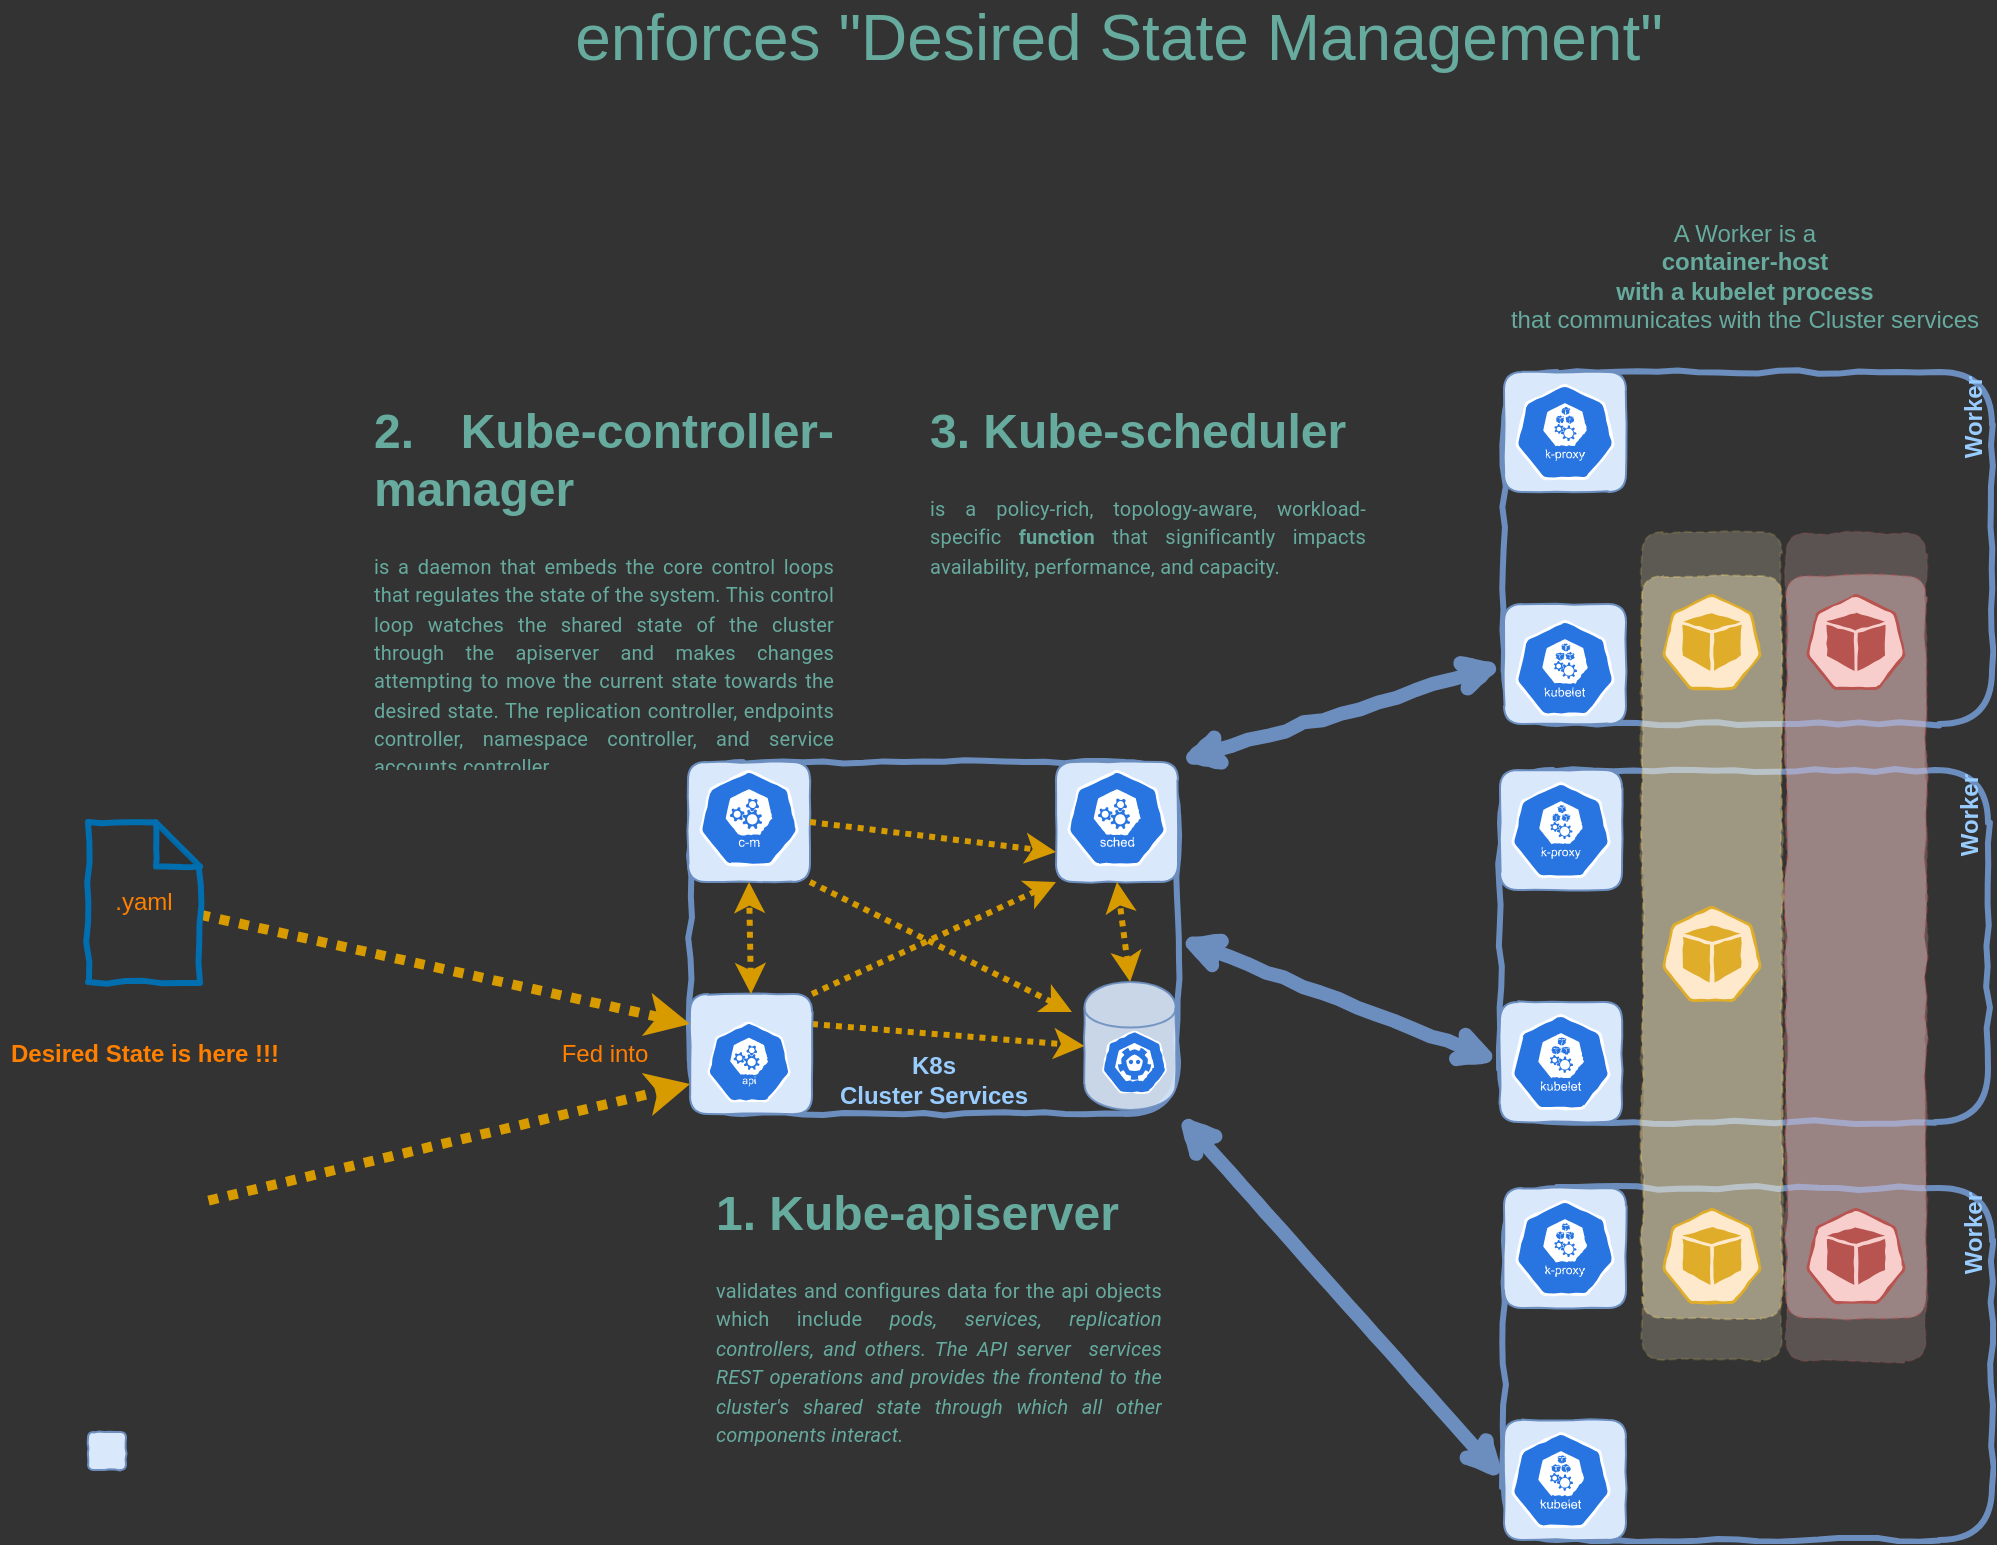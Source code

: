 <mxfile version="12.8.8" type="github">
  <diagram id="sylalVcgzMzVZW4ac6Ib" name="Page-1">
    <mxGraphModel dx="1557" dy="823" grid="0" gridSize="10" guides="1" tooltips="1" connect="1" arrows="1" fold="1" page="1" pageScale="1" pageWidth="1100" pageHeight="850" background="#333333" math="0" shadow="0">
      <root>
        <mxCell id="0" />
        <mxCell id="1" parent="0" />
        <mxCell id="zhEII75TTDP8HIT-S5k--99" value="" style="rounded=1;whiteSpace=wrap;html=1;comic=1;strokeColor=#b85450;strokeWidth=1;fillColor=#f8cecc;dashed=1;opacity=20;" vertex="1" parent="1">
          <mxGeometry x="919" y="278.5" width="70" height="414" as="geometry" />
        </mxCell>
        <mxCell id="zhEII75TTDP8HIT-S5k--10" value="&lt;b&gt;Worker&lt;/b&gt;" style="rounded=1;whiteSpace=wrap;html=1;comic=1;strokeWidth=3;fillColor=none;strokeColor=#6c8ebf;verticalAlign=bottom;align=right;fontColor=#99CCFF;horizontal=0;" vertex="1" parent="1">
          <mxGeometry x="778" y="606" width="244" height="176" as="geometry" />
        </mxCell>
        <mxCell id="zhEII75TTDP8HIT-S5k--9" value="&lt;b&gt;Worker&lt;/b&gt;" style="rounded=1;whiteSpace=wrap;html=1;comic=1;strokeWidth=3;fillColor=none;strokeColor=#6c8ebf;verticalAlign=bottom;align=right;fontColor=#99CCFF;horizontal=0;" vertex="1" parent="1">
          <mxGeometry x="776" y="397" width="244" height="176" as="geometry" />
        </mxCell>
        <mxCell id="zhEII75TTDP8HIT-S5k--1" value="&lt;b&gt;Worker&lt;/b&gt;" style="rounded=1;whiteSpace=wrap;html=1;comic=1;strokeWidth=3;fillColor=none;strokeColor=#6c8ebf;verticalAlign=bottom;align=right;fontColor=#99CCFF;horizontal=0;" vertex="1" parent="1">
          <mxGeometry x="778" y="198" width="244" height="176" as="geometry" />
        </mxCell>
        <mxCell id="zhEII75TTDP8HIT-S5k--40" value="" style="rounded=1;whiteSpace=wrap;html=1;comic=1;strokeColor=#d6b656;strokeWidth=1;fillColor=#fff2cc;dashed=1;opacity=40;" vertex="1" parent="1">
          <mxGeometry x="847" y="300" width="70" height="371" as="geometry" />
        </mxCell>
        <mxCell id="zhEII75TTDP8HIT-S5k--41" value="" style="rounded=1;whiteSpace=wrap;html=1;comic=1;strokeColor=#b85450;strokeWidth=1;fillColor=#f8cecc;dashed=1;opacity=40;" vertex="1" parent="1">
          <mxGeometry x="919" y="300" width="70" height="371" as="geometry" />
        </mxCell>
        <mxCell id="zhEII75TTDP8HIT-S5k--39" value="" style="rounded=1;whiteSpace=wrap;html=1;comic=1;strokeColor=#6c8ebf;strokeWidth=1;fillColor=#dae8fc;" vertex="1" parent="1">
          <mxGeometry x="778" y="722" width="61" height="60" as="geometry" />
        </mxCell>
        <mxCell id="zhEII75TTDP8HIT-S5k--38" value="" style="rounded=1;whiteSpace=wrap;html=1;comic=1;strokeColor=#6c8ebf;strokeWidth=1;fillColor=#dae8fc;" vertex="1" parent="1">
          <mxGeometry x="778" y="314" width="61" height="60" as="geometry" />
        </mxCell>
        <mxCell id="zhEII75TTDP8HIT-S5k--35" value="" style="rounded=1;whiteSpace=wrap;html=1;comic=1;strokeColor=#6c8ebf;strokeWidth=1;fillColor=#dae8fc;" vertex="1" parent="1">
          <mxGeometry x="776" y="513" width="61" height="60" as="geometry" />
        </mxCell>
        <mxCell id="zhEII75TTDP8HIT-S5k--4" value="&lt;b&gt;K8s &lt;br&gt;Cluster Services&lt;/b&gt;" style="rounded=1;whiteSpace=wrap;html=1;comic=1;strokeWidth=3;fillColor=none;strokeColor=#6c8ebf;fontColor=#99CCFF;verticalAlign=bottom;horizontal=1;align=center;" vertex="1" parent="1">
          <mxGeometry x="371" y="393" width="244" height="176" as="geometry" />
        </mxCell>
        <mxCell id="zhEII75TTDP8HIT-S5k--34" value="" style="rounded=1;whiteSpace=wrap;html=1;comic=1;strokeColor=#6c8ebf;strokeWidth=1;fillColor=#dae8fc;" vertex="1" parent="1">
          <mxGeometry x="554" y="393" width="61" height="60" as="geometry" />
        </mxCell>
        <mxCell id="zhEII75TTDP8HIT-S5k--7" value="" style="rounded=0;orthogonalLoop=1;jettySize=auto;html=1;entryX=0;entryY=0.25;entryDx=0;entryDy=0;fillColor=#ffe6cc;strokeColor=#d79b00;strokeWidth=5;dashed=1;dashPattern=1 1;" edge="1" parent="1" source="zhEII75TTDP8HIT-S5k--5" target="zhEII75TTDP8HIT-S5k--102">
          <mxGeometry relative="1" as="geometry">
            <mxPoint x="339" y="495" as="targetPoint" />
          </mxGeometry>
        </mxCell>
        <mxCell id="zhEII75TTDP8HIT-S5k--58" value="Fed into" style="text;html=1;align=center;verticalAlign=middle;resizable=0;points=[];labelBackgroundColor=none;fontColor=#FF8000;" vertex="1" connectable="0" parent="zhEII75TTDP8HIT-S5k--7">
          <mxGeometry x="-0.288" y="-2" relative="1" as="geometry">
            <mxPoint x="114.59" y="48.09" as="offset" />
          </mxGeometry>
        </mxCell>
        <mxCell id="zhEII75TTDP8HIT-S5k--5" value="&lt;font color=&quot;#ff8000&quot;&gt;.yaml&lt;/font&gt;" style="shape=note;whiteSpace=wrap;html=1;backgroundOutline=1;darkOpacity=0.05;comic=1;strokeWidth=3;fillColor=none;strokeColor=#006EAF;size=22;fontColor=#ffffff;" vertex="1" parent="1">
          <mxGeometry x="70" y="423.25" width="56" height="79.75" as="geometry" />
        </mxCell>
        <mxCell id="zhEII75TTDP8HIT-S5k--22" value="" style="edgeStyle=none;rounded=0;orthogonalLoop=1;jettySize=auto;html=1;strokeWidth=7;entryX=0;entryY=0.5;entryDx=0;entryDy=0;strokeColor=#6c8ebf;startArrow=classic;startFill=1;fillColor=#dae8fc;comic=1;" edge="1" parent="1" target="zhEII75TTDP8HIT-S5k--38">
          <mxGeometry relative="1" as="geometry">
            <mxPoint x="615" y="393" as="sourcePoint" />
            <mxPoint x="757" y="278" as="targetPoint" />
          </mxGeometry>
        </mxCell>
        <mxCell id="zhEII75TTDP8HIT-S5k--12" value="" style="html=1;dashed=0;whitespace=wrap;fillColor=#2875E2;strokeColor=#ffffff;points=[[0.005,0.63,0],[0.1,0.2,0],[0.9,0.2,0],[0.5,0,0],[0.995,0.63,0],[0.72,0.99,0],[0.5,1,0],[0.28,0.99,0]];shape=mxgraph.kubernetes.icon;prIcon=sched;comic=1;" vertex="1" parent="1">
          <mxGeometry x="559.5" y="397" width="50" height="48" as="geometry" />
        </mxCell>
        <mxCell id="zhEII75TTDP8HIT-S5k--14" value="" style="html=1;dashed=0;whitespace=wrap;fillColor=#2875E2;strokeColor=#ffffff;points=[[0.005,0.63,0],[0.1,0.2,0],[0.9,0.2,0],[0.5,0,0],[0.995,0.63,0],[0.72,0.99,0],[0.5,1,0],[0.28,0.99,0]];shape=mxgraph.kubernetes.icon;prIcon=kubelet;comic=1;" vertex="1" parent="1">
          <mxGeometry x="783.5" y="322" width="50" height="48" as="geometry" />
        </mxCell>
        <mxCell id="zhEII75TTDP8HIT-S5k--15" value="" style="html=1;dashed=0;whitespace=wrap;fillColor=#2875E2;strokeColor=#ffffff;points=[[0.005,0.63,0],[0.1,0.2,0],[0.9,0.2,0],[0.5,0,0],[0.995,0.63,0],[0.72,0.99,0],[0.5,1,0],[0.28,0.99,0]];shape=mxgraph.kubernetes.icon;prIcon=kubelet;comic=1;" vertex="1" parent="1">
          <mxGeometry x="781.5" y="519" width="50" height="48" as="geometry" />
        </mxCell>
        <mxCell id="zhEII75TTDP8HIT-S5k--24" value="" style="html=1;dashed=0;whitespace=wrap;fillColor=#2875E2;strokeColor=#ffffff;points=[[0.005,0.63,0],[0.1,0.2,0],[0.9,0.2,0],[0.5,0,0],[0.995,0.63,0],[0.72,0.99,0],[0.5,1,0],[0.28,0.99,0]];shape=mxgraph.kubernetes.icon;prIcon=kubelet;comic=1;" vertex="1" parent="1">
          <mxGeometry x="781.5" y="728" width="50" height="48" as="geometry" />
        </mxCell>
        <mxCell id="zhEII75TTDP8HIT-S5k--29" value="" style="html=1;dashed=0;whitespace=wrap;fillColor=#f8cecc;strokeColor=#b85450;points=[[0.005,0.63,0],[0.1,0.2,0],[0.9,0.2,0],[0.5,0,0],[0.995,0.63,0],[0.72,0.99,0],[0.5,1,0],[0.28,0.99,0]];shape=mxgraph.kubernetes.icon;prIcon=pod;comic=1;" vertex="1" parent="1">
          <mxGeometry x="929" y="309" width="50" height="48" as="geometry" />
        </mxCell>
        <mxCell id="zhEII75TTDP8HIT-S5k--30" value="" style="html=1;dashed=0;whitespace=wrap;fillColor=#f8cecc;strokeColor=#b85450;points=[[0.005,0.63,0],[0.1,0.2,0],[0.9,0.2,0],[0.5,0,0],[0.995,0.63,0],[0.72,0.99,0],[0.5,1,0],[0.28,0.99,0]];shape=mxgraph.kubernetes.icon;prIcon=pod;comic=1;" vertex="1" parent="1">
          <mxGeometry x="929" y="616" width="50" height="48" as="geometry" />
        </mxCell>
        <mxCell id="zhEII75TTDP8HIT-S5k--42" value="" style="html=1;dashed=0;whitespace=wrap;fillColor=#ffe6cc;strokeColor=#d79b00;points=[[0.005,0.63,0],[0.1,0.2,0],[0.9,0.2,0],[0.5,0,0],[0.995,0.63,0],[0.72,0.99,0],[0.5,1,0],[0.28,0.99,0]];shape=mxgraph.kubernetes.icon;prIcon=pod;comic=1;" vertex="1" parent="1">
          <mxGeometry x="857" y="616" width="50" height="48" as="geometry" />
        </mxCell>
        <mxCell id="zhEII75TTDP8HIT-S5k--43" value="" style="html=1;dashed=0;whitespace=wrap;fillColor=#ffe6cc;strokeColor=#d79b00;points=[[0.005,0.63,0],[0.1,0.2,0],[0.9,0.2,0],[0.5,0,0],[0.995,0.63,0],[0.72,0.99,0],[0.5,1,0],[0.28,0.99,0]];shape=mxgraph.kubernetes.icon;prIcon=pod;comic=1;" vertex="1" parent="1">
          <mxGeometry x="857" y="465" width="50" height="48" as="geometry" />
        </mxCell>
        <mxCell id="zhEII75TTDP8HIT-S5k--44" value="" style="html=1;dashed=0;whitespace=wrap;fillColor=#ffe6cc;strokeColor=#d79b00;points=[[0.005,0.63,0],[0.1,0.2,0],[0.9,0.2,0],[0.5,0,0],[0.995,0.63,0],[0.72,0.99,0],[0.5,1,0],[0.28,0.99,0]];shape=mxgraph.kubernetes.icon;prIcon=pod;comic=1;" vertex="1" parent="1">
          <mxGeometry x="857" y="309" width="50" height="48" as="geometry" />
        </mxCell>
        <mxCell id="zhEII75TTDP8HIT-S5k--47" value="" style="rounded=1;whiteSpace=wrap;html=1;comic=1;strokeColor=#d6b656;strokeWidth=1;fillColor=#fff2cc;dashed=1;opacity=20;" vertex="1" parent="1">
          <mxGeometry x="847" y="278" width="70" height="414" as="geometry" />
        </mxCell>
        <mxCell id="zhEII75TTDP8HIT-S5k--50" value="&lt;font style=&quot;font-size: 32px&quot; color=&quot;#67ab9f&quot;&gt;enforces &quot;Desired State Management&quot;&lt;/font&gt;" style="text;html=1;align=center;verticalAlign=middle;resizable=0;points=[];autosize=1;fontColor=#FF8000;" vertex="1" parent="1">
          <mxGeometry x="307.5" y="19" width="554" height="24" as="geometry" />
        </mxCell>
        <mxCell id="zhEII75TTDP8HIT-S5k--51" value="A Worker is a &lt;br&gt;&lt;b&gt;container-host &lt;/b&gt;&lt;br&gt;&lt;b&gt;with a kubelet process&lt;/b&gt; &lt;br&gt;that communicates with the Cluster services" style="text;html=1;align=center;verticalAlign=middle;resizable=0;points=[];autosize=1;fontColor=#67AB9F;" vertex="1" parent="1">
          <mxGeometry x="776" y="120" width="244" height="60" as="geometry" />
        </mxCell>
        <mxCell id="zhEII75TTDP8HIT-S5k--52" value="&lt;b&gt;Desired State is here !!!&lt;/b&gt;" style="text;html=1;align=center;verticalAlign=middle;resizable=0;points=[];autosize=1;fontColor=#FF8000;" vertex="1" parent="1">
          <mxGeometry x="26" y="530" width="144" height="18" as="geometry" />
        </mxCell>
        <mxCell id="zhEII75TTDP8HIT-S5k--53" value="" style="rounded=0;orthogonalLoop=1;jettySize=auto;html=1;entryX=0;entryY=0.5;entryDx=0;entryDy=0;fillColor=#ffe6cc;strokeColor=#d79b00;strokeWidth=3;dashed=1;dashPattern=1 1;exitX=1;exitY=0.25;exitDx=0;exitDy=0;" edge="1" parent="1" source="zhEII75TTDP8HIT-S5k--102" target="zhEII75TTDP8HIT-S5k--45">
          <mxGeometry relative="1" as="geometry">
            <mxPoint x="409" y="495" as="sourcePoint" />
            <mxPoint x="510" y="425" as="targetPoint" />
          </mxGeometry>
        </mxCell>
        <mxCell id="zhEII75TTDP8HIT-S5k--55" value="" style="rounded=0;orthogonalLoop=1;jettySize=auto;html=1;entryX=0;entryY=1;entryDx=0;entryDy=0;fillColor=#ffe6cc;strokeColor=#d79b00;strokeWidth=3;dashed=1;dashPattern=1 1;exitX=1;exitY=0;exitDx=0;exitDy=0;" edge="1" parent="1" source="zhEII75TTDP8HIT-S5k--102" target="zhEII75TTDP8HIT-S5k--34">
          <mxGeometry relative="1" as="geometry">
            <mxPoint x="409" y="495" as="sourcePoint" />
            <mxPoint x="480.19" y="539.5" as="targetPoint" />
          </mxGeometry>
        </mxCell>
        <mxCell id="zhEII75TTDP8HIT-S5k--59" value="" style="edgeStyle=none;rounded=0;orthogonalLoop=1;jettySize=auto;html=1;strokeWidth=7;entryX=0;entryY=0.5;entryDx=0;entryDy=0;strokeColor=#6c8ebf;startArrow=classic;startFill=1;fillColor=#dae8fc;comic=1;exitX=1;exitY=0.5;exitDx=0;exitDy=0;" edge="1" parent="1" source="zhEII75TTDP8HIT-S5k--4" target="zhEII75TTDP8HIT-S5k--35">
          <mxGeometry relative="1" as="geometry">
            <mxPoint x="615" y="481" as="sourcePoint" />
            <mxPoint x="788" y="286" as="targetPoint" />
          </mxGeometry>
        </mxCell>
        <mxCell id="zhEII75TTDP8HIT-S5k--60" value="" style="edgeStyle=none;rounded=0;orthogonalLoop=1;jettySize=auto;html=1;strokeWidth=7;entryX=0;entryY=0.5;entryDx=0;entryDy=0;strokeColor=#6c8ebf;startArrow=classic;startFill=1;fillColor=#dae8fc;comic=1;exitX=1;exitY=1;exitDx=0;exitDy=0;" edge="1" parent="1" source="zhEII75TTDP8HIT-S5k--4" target="zhEII75TTDP8HIT-S5k--39">
          <mxGeometry relative="1" as="geometry">
            <mxPoint x="625" y="492.724" as="sourcePoint" />
            <mxPoint x="786" y="495" as="targetPoint" />
          </mxGeometry>
        </mxCell>
        <mxCell id="zhEII75TTDP8HIT-S5k--62" value="" style="rounded=1;whiteSpace=wrap;html=1;comic=1;strokeColor=#6c8ebf;strokeWidth=1;fillColor=#dae8fc;" vertex="1" parent="1">
          <mxGeometry x="370" y="393" width="61" height="60" as="geometry" />
        </mxCell>
        <mxCell id="zhEII75TTDP8HIT-S5k--61" value="" style="html=1;dashed=0;whitespace=wrap;fillColor=#2875E2;strokeColor=#ffffff;points=[[0.005,0.63,0],[0.1,0.2,0],[0.9,0.2,0],[0.5,0,0],[0.995,0.63,0],[0.72,0.99,0],[0.5,1,0],[0.28,0.99,0]];shape=mxgraph.kubernetes.icon;prIcon=c_m;dashPattern=1 1;comic=1;labelBackgroundColor=none;fontColor=#FF8000;align=center;" vertex="1" parent="1">
          <mxGeometry x="375.5" y="397" width="50" height="48" as="geometry" />
        </mxCell>
        <mxCell id="zhEII75TTDP8HIT-S5k--65" value="" style="rounded=1;whiteSpace=wrap;html=1;comic=1;strokeColor=#6c8ebf;strokeWidth=1;fillColor=#dae8fc;" vertex="1" parent="1">
          <mxGeometry x="778" y="198" width="61" height="60" as="geometry" />
        </mxCell>
        <mxCell id="zhEII75TTDP8HIT-S5k--64" value="" style="html=1;dashed=0;whitespace=wrap;fillColor=#2875E2;strokeColor=#ffffff;points=[[0.005,0.63,0],[0.1,0.2,0],[0.9,0.2,0],[0.5,0,0],[0.995,0.63,0],[0.72,0.99,0],[0.5,1,0],[0.28,0.99,0]];shape=mxgraph.kubernetes.icon;prIcon=k_proxy;dashPattern=1 1;comic=1;labelBackgroundColor=none;fontColor=#67AB9F;align=center;" vertex="1" parent="1">
          <mxGeometry x="783.5" y="204" width="50" height="48" as="geometry" />
        </mxCell>
        <mxCell id="zhEII75TTDP8HIT-S5k--76" value="&lt;h1 style=&quot;text-align: justify&quot;&gt;1. Kube-apiserver&lt;/h1&gt;&lt;p style=&quot;text-align: justify&quot;&gt;&lt;span style=&quot;font-family: &amp;#34;roboto&amp;#34; , sans-serif ; font-size: 10px ; letter-spacing: 0.1px&quot;&gt;validates and configures data for the api objects which include &lt;i&gt;pods, services, replication controllers, and others. The API server&amp;nbsp; services REST operations and provides the frontend to the cluster&#39;s shared state through which all other components interact.&amp;nbsp;&lt;/i&gt;&lt;/span&gt;&lt;/p&gt;" style="text;html=1;strokeColor=none;fillColor=none;spacing=5;spacingTop=-20;whiteSpace=wrap;overflow=hidden;rounded=0;dashed=1;dashPattern=1 1;comic=1;labelBackgroundColor=none;fontColor=#67AB9F;align=left;" vertex="1" parent="1">
          <mxGeometry x="378.5" y="599" width="231" height="164" as="geometry" />
        </mxCell>
        <mxCell id="zhEII75TTDP8HIT-S5k--77" value="&lt;h1 style=&quot;text-align: justify&quot;&gt;2. Kube-controller-manager&lt;/h1&gt;&lt;p style=&quot;text-align: justify&quot;&gt;&lt;font face=&quot;roboto, sans-serif&quot;&gt;&lt;span style=&quot;font-size: 10px ; letter-spacing: 0.1px&quot;&gt;is a daemon that embeds the core control loops that regulates the state of the system. This control loop watches the shared state of the cluster through the apiserver and makes changes attempting to move the current state towards the desired state. The replication controller, endpoints controller, namespace controller, and service accounts controller.&amp;nbsp;&lt;/span&gt;&lt;/font&gt;&lt;/p&gt;" style="text;html=1;strokeColor=none;fillColor=none;spacing=5;spacingTop=-20;whiteSpace=wrap;overflow=hidden;rounded=0;dashed=1;dashPattern=1 1;comic=1;labelBackgroundColor=none;fontColor=#67AB9F;align=center;" vertex="1" parent="1">
          <mxGeometry x="209" y="208" width="238" height="189" as="geometry" />
        </mxCell>
        <mxCell id="zhEII75TTDP8HIT-S5k--78" value="&lt;h1 style=&quot;text-align: justify&quot;&gt;3. Kube-scheduler&lt;/h1&gt;&lt;p style=&quot;text-align: justify&quot;&gt;&lt;font face=&quot;roboto, sans-serif&quot;&gt;&lt;span style=&quot;font-size: 10px ; letter-spacing: 0.1px&quot;&gt;is a policy-rich, topology-aware, workload-specific &lt;b&gt;function&lt;/b&gt; that significantly impacts availability, performance, and capacity.&amp;nbsp;&lt;/span&gt;&lt;/font&gt;&lt;/p&gt;" style="text;html=1;strokeColor=none;fillColor=none;spacing=5;spacingTop=-20;whiteSpace=wrap;overflow=hidden;rounded=0;dashed=1;dashPattern=1 1;comic=1;labelBackgroundColor=none;fontColor=#67AB9F;align=center;" vertex="1" parent="1">
          <mxGeometry x="487" y="208" width="226" height="104" as="geometry" />
        </mxCell>
        <mxCell id="zhEII75TTDP8HIT-S5k--79" value="" style="rounded=1;whiteSpace=wrap;html=1;comic=1;strokeColor=#6c8ebf;strokeWidth=1;fillColor=#dae8fc;" vertex="1" parent="1">
          <mxGeometry x="776" y="397" width="61" height="60" as="geometry" />
        </mxCell>
        <mxCell id="zhEII75TTDP8HIT-S5k--80" value="" style="html=1;dashed=0;whitespace=wrap;fillColor=#2875E2;strokeColor=#ffffff;points=[[0.005,0.63,0],[0.1,0.2,0],[0.9,0.2,0],[0.5,0,0],[0.995,0.63,0],[0.72,0.99,0],[0.5,1,0],[0.28,0.99,0]];shape=mxgraph.kubernetes.icon;prIcon=k_proxy;dashPattern=1 1;comic=1;labelBackgroundColor=none;fontColor=#67AB9F;align=center;" vertex="1" parent="1">
          <mxGeometry x="781.5" y="403" width="50" height="48" as="geometry" />
        </mxCell>
        <mxCell id="zhEII75TTDP8HIT-S5k--87" value="" style="shape=image;verticalLabelPosition=bottom;labelBackgroundColor=#ffffff;verticalAlign=top;aspect=fixed;imageAspect=0;image=https://cncf-branding.netlify.com/img/projects/helm/icon/color/helm-icon-color.png;" vertex="1" parent="1">
          <mxGeometry x="61.75" y="572.75" width="68.5" height="79.1" as="geometry" />
        </mxCell>
        <mxCell id="zhEII75TTDP8HIT-S5k--90" value="" style="rounded=0;orthogonalLoop=1;jettySize=auto;html=1;entryX=0;entryY=0.75;entryDx=0;entryDy=0;fillColor=#ffe6cc;strokeColor=#d79b00;strokeWidth=5;dashed=1;dashPattern=1 1;exitX=1;exitY=0.5;exitDx=0;exitDy=0;" edge="1" parent="1" source="zhEII75TTDP8HIT-S5k--87" target="zhEII75TTDP8HIT-S5k--102">
          <mxGeometry relative="1" as="geometry">
            <mxPoint x="134" y="396.66" as="sourcePoint" />
            <mxPoint x="339" y="495" as="targetPoint" />
          </mxGeometry>
        </mxCell>
        <mxCell id="zhEII75TTDP8HIT-S5k--92" value="" style="rounded=0;orthogonalLoop=1;jettySize=auto;html=1;entryX=0.5;entryY=1;entryDx=0;entryDy=0;fillColor=#ffe6cc;strokeColor=#d79b00;strokeWidth=3;dashed=1;dashPattern=1 1;startArrow=classic;startFill=1;exitX=0.5;exitY=0;exitDx=0;exitDy=0;" edge="1" parent="1" source="zhEII75TTDP8HIT-S5k--45" target="zhEII75TTDP8HIT-S5k--34">
          <mxGeometry relative="1" as="geometry">
            <mxPoint x="585" y="509" as="sourcePoint" />
            <mxPoint x="576" y="553.9" as="targetPoint" />
          </mxGeometry>
        </mxCell>
        <mxCell id="zhEII75TTDP8HIT-S5k--93" value="" style="rounded=1;whiteSpace=wrap;html=1;comic=1;strokeColor=#6c8ebf;strokeWidth=1;fillColor=#dae8fc;" vertex="1" parent="1">
          <mxGeometry x="70" y="728" width="19" height="19" as="geometry" />
        </mxCell>
        <mxCell id="zhEII75TTDP8HIT-S5k--100" value="" style="rounded=1;whiteSpace=wrap;html=1;comic=1;strokeColor=#6c8ebf;strokeWidth=1;fillColor=#dae8fc;" vertex="1" parent="1">
          <mxGeometry x="778" y="606" width="61" height="60" as="geometry" />
        </mxCell>
        <mxCell id="zhEII75TTDP8HIT-S5k--101" value="" style="html=1;dashed=0;whitespace=wrap;fillColor=#2875E2;strokeColor=#ffffff;points=[[0.005,0.63,0],[0.1,0.2,0],[0.9,0.2,0],[0.5,0,0],[0.995,0.63,0],[0.72,0.99,0],[0.5,1,0],[0.28,0.99,0]];shape=mxgraph.kubernetes.icon;prIcon=k_proxy;dashPattern=1 1;comic=1;labelBackgroundColor=none;fontColor=#67AB9F;align=center;" vertex="1" parent="1">
          <mxGeometry x="783.5" y="612" width="50" height="48" as="geometry" />
        </mxCell>
        <mxCell id="zhEII75TTDP8HIT-S5k--102" value="" style="rounded=1;whiteSpace=wrap;html=1;comic=1;strokeColor=#6c8ebf;strokeWidth=1;fillColor=#dae8fc;" vertex="1" parent="1">
          <mxGeometry x="371" y="509" width="61" height="60" as="geometry" />
        </mxCell>
        <mxCell id="zhEII75TTDP8HIT-S5k--17" value="" style="html=1;dashed=0;whitespace=wrap;fillColor=#2875E2;strokeColor=#ffffff;points=[[0.005,0.63,0],[0.1,0.2,0],[0.9,0.2,0],[0.5,0,0],[0.995,0.63,0],[0.72,0.99,0],[0.5,1,0],[0.28,0.99,0]];shape=mxgraph.kubernetes.icon;prIcon=api;comic=1;" vertex="1" parent="1">
          <mxGeometry x="376.5" y="522.83" width="48" height="40.34" as="geometry" />
        </mxCell>
        <mxCell id="zhEII75TTDP8HIT-S5k--103" value="" style="rounded=0;orthogonalLoop=1;jettySize=auto;html=1;fillColor=#ffe6cc;strokeColor=#d79b00;strokeWidth=3;dashed=1;dashPattern=1 1;exitX=1;exitY=1;exitDx=0;exitDy=0;" edge="1" parent="1" source="zhEII75TTDP8HIT-S5k--62">
          <mxGeometry relative="1" as="geometry">
            <mxPoint x="442" y="549" as="sourcePoint" />
            <mxPoint x="562" y="518" as="targetPoint" />
          </mxGeometry>
        </mxCell>
        <mxCell id="zhEII75TTDP8HIT-S5k--104" value="" style="rounded=0;orthogonalLoop=1;jettySize=auto;html=1;entryX=0;entryY=0.75;entryDx=0;entryDy=0;fillColor=#ffe6cc;strokeColor=#d79b00;strokeWidth=3;dashed=1;dashPattern=1 1;exitX=1;exitY=0.5;exitDx=0;exitDy=0;" edge="1" parent="1" source="zhEII75TTDP8HIT-S5k--62" target="zhEII75TTDP8HIT-S5k--34">
          <mxGeometry relative="1" as="geometry">
            <mxPoint x="442" y="549" as="sourcePoint" />
            <mxPoint x="564" y="463" as="targetPoint" />
          </mxGeometry>
        </mxCell>
        <mxCell id="zhEII75TTDP8HIT-S5k--105" value="" style="rounded=0;orthogonalLoop=1;jettySize=auto;html=1;entryX=0.5;entryY=1;entryDx=0;entryDy=0;fillColor=#ffe6cc;strokeColor=#d79b00;strokeWidth=3;dashed=1;dashPattern=1 1;exitX=0.5;exitY=0;exitDx=0;exitDy=0;startArrow=classic;startFill=1;" edge="1" parent="1" source="zhEII75TTDP8HIT-S5k--102" target="zhEII75TTDP8HIT-S5k--62">
          <mxGeometry relative="1" as="geometry">
            <mxPoint x="594.5" y="513" as="sourcePoint" />
            <mxPoint x="594.5" y="463" as="targetPoint" />
          </mxGeometry>
        </mxCell>
        <mxCell id="zhEII75TTDP8HIT-S5k--45" value="" style="shape=cylinder;whiteSpace=wrap;html=1;boundedLbl=1;backgroundOutline=1;comic=1;strokeColor=#6c8ebf;strokeWidth=1;fillColor=#dae8fc;align=right;opacity=90;" vertex="1" parent="1">
          <mxGeometry x="568.25" y="503" width="45.62" height="64" as="geometry" />
        </mxCell>
        <mxCell id="zhEII75TTDP8HIT-S5k--11" value="" style="html=1;dashed=0;whitespace=wrap;fillColor=#2875E2;strokeColor=#ffffff;points=[[0.005,0.63,0],[0.1,0.2,0],[0.9,0.2,0],[0.5,0,0],[0.995,0.63,0],[0.72,0.99,0],[0.5,1,0],[0.28,0.99,0]];shape=mxgraph.kubernetes.icon;prIcon=etcd;comic=1;" vertex="1" parent="1">
          <mxGeometry x="577" y="526.241" width="32.5" height="33.524" as="geometry" />
        </mxCell>
      </root>
    </mxGraphModel>
  </diagram>
</mxfile>
